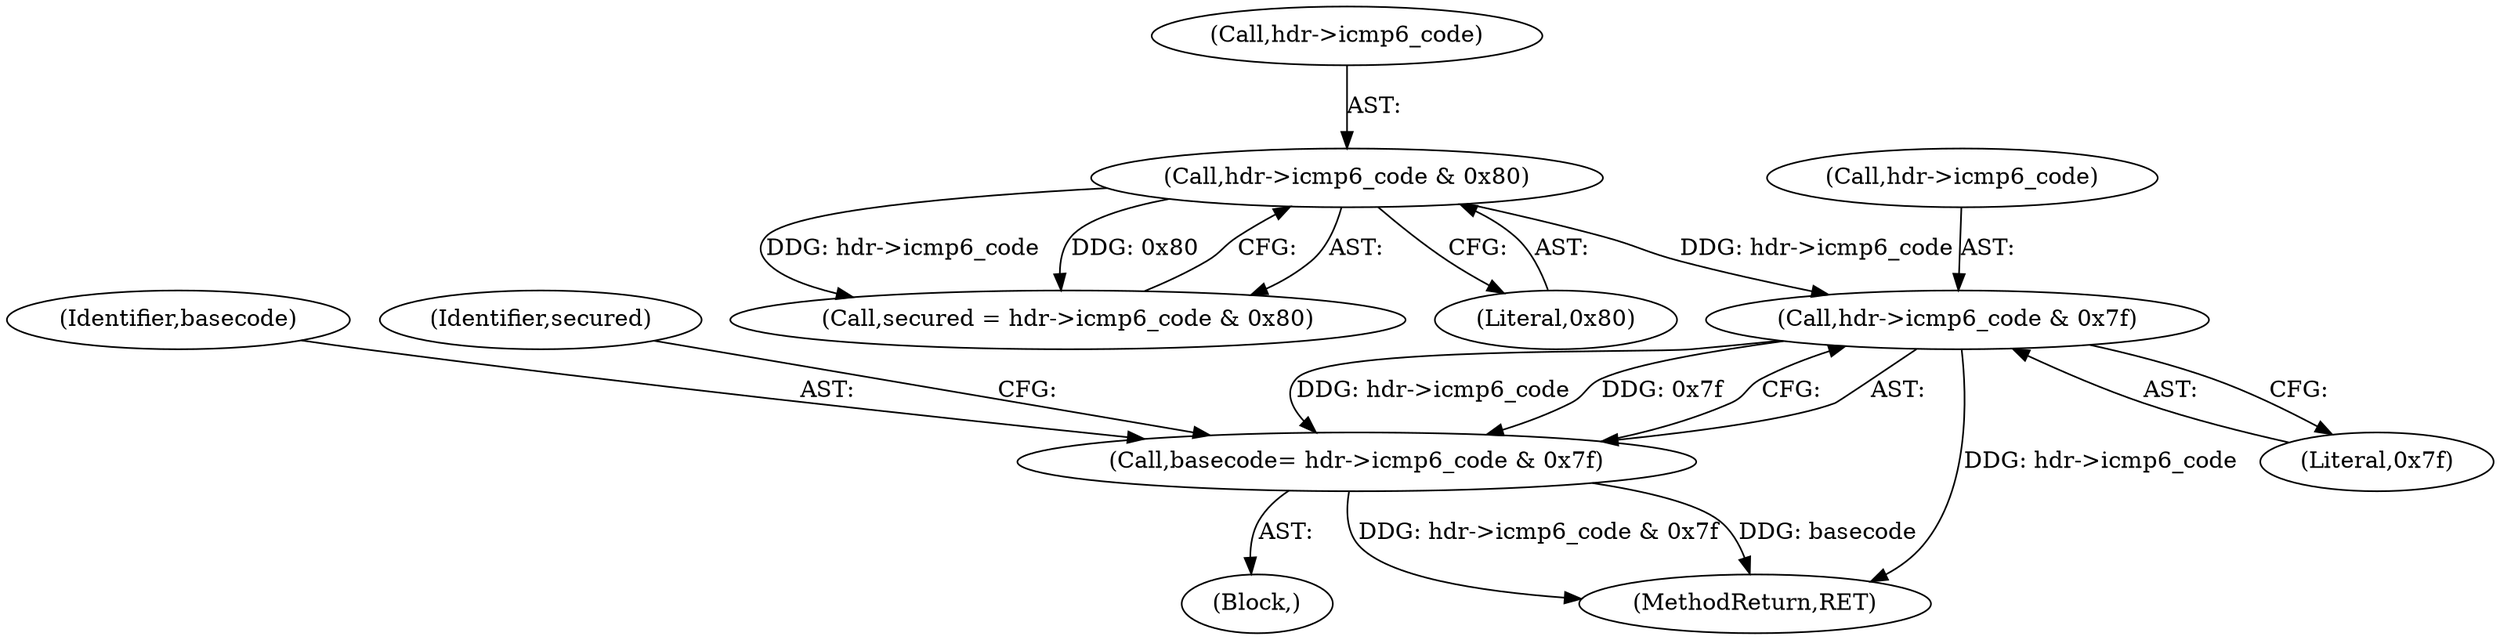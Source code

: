 digraph "0_tcpdump_d7505276842e85bfd067fa21cdb32b8a2dc3c5e4_9@pointer" {
"1000118" [label="(Call,hdr->icmp6_code & 0x7f)"];
"1000110" [label="(Call,hdr->icmp6_code & 0x80)"];
"1000116" [label="(Call,basecode= hdr->icmp6_code & 0x7f)"];
"1000110" [label="(Call,hdr->icmp6_code & 0x80)"];
"1000106" [label="(Block,)"];
"1000111" [label="(Call,hdr->icmp6_code)"];
"1000118" [label="(Call,hdr->icmp6_code & 0x7f)"];
"1000215" [label="(MethodReturn,RET)"];
"1000122" [label="(Literal,0x7f)"];
"1000108" [label="(Call,secured = hdr->icmp6_code & 0x80)"];
"1000116" [label="(Call,basecode= hdr->icmp6_code & 0x7f)"];
"1000117" [label="(Identifier,basecode)"];
"1000124" [label="(Identifier,secured)"];
"1000114" [label="(Literal,0x80)"];
"1000119" [label="(Call,hdr->icmp6_code)"];
"1000118" -> "1000116"  [label="AST: "];
"1000118" -> "1000122"  [label="CFG: "];
"1000119" -> "1000118"  [label="AST: "];
"1000122" -> "1000118"  [label="AST: "];
"1000116" -> "1000118"  [label="CFG: "];
"1000118" -> "1000215"  [label="DDG: hdr->icmp6_code"];
"1000118" -> "1000116"  [label="DDG: hdr->icmp6_code"];
"1000118" -> "1000116"  [label="DDG: 0x7f"];
"1000110" -> "1000118"  [label="DDG: hdr->icmp6_code"];
"1000110" -> "1000108"  [label="AST: "];
"1000110" -> "1000114"  [label="CFG: "];
"1000111" -> "1000110"  [label="AST: "];
"1000114" -> "1000110"  [label="AST: "];
"1000108" -> "1000110"  [label="CFG: "];
"1000110" -> "1000108"  [label="DDG: hdr->icmp6_code"];
"1000110" -> "1000108"  [label="DDG: 0x80"];
"1000116" -> "1000106"  [label="AST: "];
"1000117" -> "1000116"  [label="AST: "];
"1000124" -> "1000116"  [label="CFG: "];
"1000116" -> "1000215"  [label="DDG: hdr->icmp6_code & 0x7f"];
"1000116" -> "1000215"  [label="DDG: basecode"];
}
